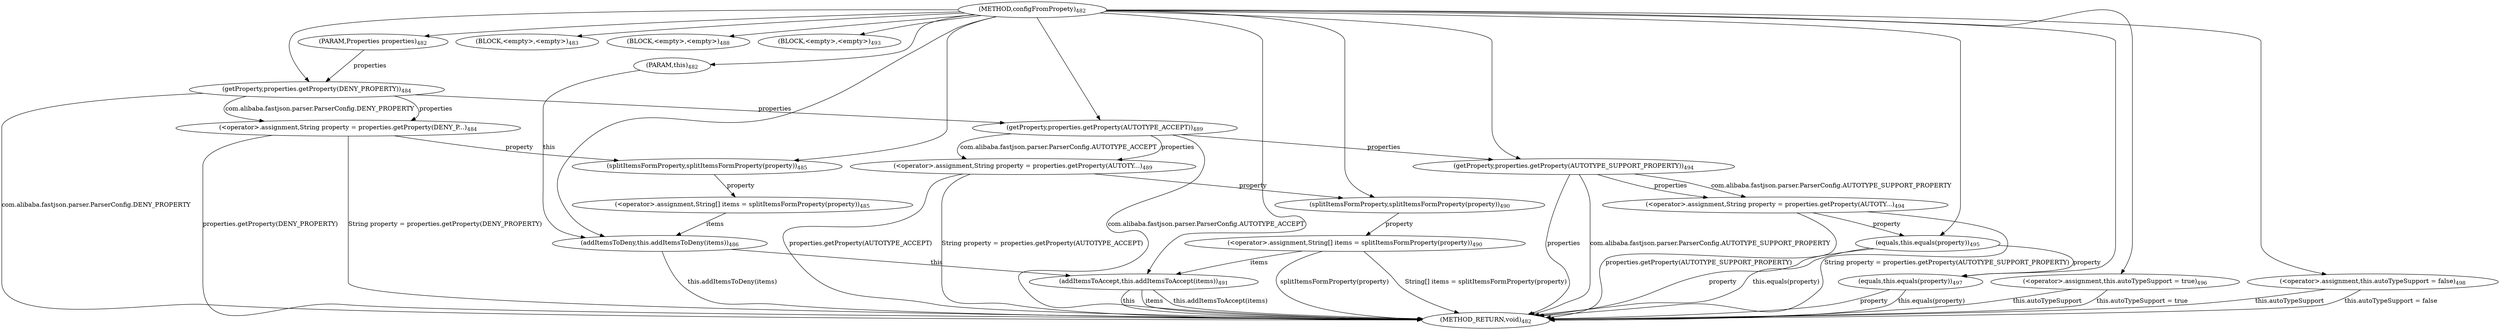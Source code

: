 digraph "configFromPropety" {  
"1216" [label = <(METHOD,configFromPropety)<SUB>482</SUB>> ]
"1281" [label = <(METHOD_RETURN,void)<SUB>482</SUB>> ]
"4" [label = <(PARAM,this)<SUB>482</SUB>> ]
"1217" [label = <(PARAM,Properties properties)<SUB>482</SUB>> ]
"1219" [label = <(BLOCK,&lt;empty&gt;,&lt;empty&gt;)<SUB>483</SUB>> ]
"1235" [label = <(BLOCK,&lt;empty&gt;,&lt;empty&gt;)<SUB>488</SUB>> ]
"1251" [label = <(BLOCK,&lt;empty&gt;,&lt;empty&gt;)<SUB>493</SUB>> ]
"1221" [label = <(&lt;operator&gt;.assignment,String property = properties.getProperty(DENY_P...)<SUB>484</SUB>> ]
"1229" [label = <(&lt;operator&gt;.assignment,String[] items = splitItemsFormProperty(property))<SUB>485</SUB>> ]
"1233" [label = <(addItemsToDeny,this.addItemsToDeny(items))<SUB>486</SUB>> ]
"1237" [label = <(&lt;operator&gt;.assignment,String property = properties.getProperty(AUTOTY...)<SUB>489</SUB>> ]
"1245" [label = <(&lt;operator&gt;.assignment,String[] items = splitItemsFormProperty(property))<SUB>490</SUB>> ]
"1249" [label = <(addItemsToAccept,this.addItemsToAccept(items))<SUB>491</SUB>> ]
"1253" [label = <(&lt;operator&gt;.assignment,String property = properties.getProperty(AUTOTY...)<SUB>494</SUB>> ]
"1221" [label = <(&lt;operator&gt;.assignment,String property = properties.getProperty(DENY_P...)<SUB>484</SUB>> ]
"1221" [label = <(&lt;operator&gt;.assignment,String property = properties.getProperty(DENY_P...)<SUB>484</SUB>> ]
"1229" [label = <(&lt;operator&gt;.assignment,String[] items = splitItemsFormProperty(property))<SUB>485</SUB>> ]
"1229" [label = <(&lt;operator&gt;.assignment,String[] items = splitItemsFormProperty(property))<SUB>485</SUB>> ]
"1233" [label = <(addItemsToDeny,this.addItemsToDeny(items))<SUB>486</SUB>> ]
"1233" [label = <(addItemsToDeny,this.addItemsToDeny(items))<SUB>486</SUB>> ]
"1237" [label = <(&lt;operator&gt;.assignment,String property = properties.getProperty(AUTOTY...)<SUB>489</SUB>> ]
"1237" [label = <(&lt;operator&gt;.assignment,String property = properties.getProperty(AUTOTY...)<SUB>489</SUB>> ]
"1245" [label = <(&lt;operator&gt;.assignment,String[] items = splitItemsFormProperty(property))<SUB>490</SUB>> ]
"1245" [label = <(&lt;operator&gt;.assignment,String[] items = splitItemsFormProperty(property))<SUB>490</SUB>> ]
"1249" [label = <(addItemsToAccept,this.addItemsToAccept(items))<SUB>491</SUB>> ]
"1249" [label = <(addItemsToAccept,this.addItemsToAccept(items))<SUB>491</SUB>> ]
"1253" [label = <(&lt;operator&gt;.assignment,String property = properties.getProperty(AUTOTY...)<SUB>494</SUB>> ]
"1253" [label = <(&lt;operator&gt;.assignment,String property = properties.getProperty(AUTOTY...)<SUB>494</SUB>> ]
"1261" [label = <(equals,this.equals(property))<SUB>495</SUB>> ]
"1223" [label = <(getProperty,properties.getProperty(DENY_PROPERTY))<SUB>484</SUB>> ]
"1223" [label = <(getProperty,properties.getProperty(DENY_PROPERTY))<SUB>484</SUB>> ]
"1231" [label = <(splitItemsFormProperty,splitItemsFormProperty(property))<SUB>485</SUB>> ]
"1239" [label = <(getProperty,properties.getProperty(AUTOTYPE_ACCEPT))<SUB>489</SUB>> ]
"1239" [label = <(getProperty,properties.getProperty(AUTOTYPE_ACCEPT))<SUB>489</SUB>> ]
"1247" [label = <(splitItemsFormProperty,splitItemsFormProperty(property))<SUB>490</SUB>> ]
"1255" [label = <(getProperty,properties.getProperty(AUTOTYPE_SUPPORT_PROPERTY))<SUB>494</SUB>> ]
"1255" [label = <(getProperty,properties.getProperty(AUTOTYPE_SUPPORT_PROPERTY))<SUB>494</SUB>> ]
"1261" [label = <(equals,this.equals(property))<SUB>495</SUB>> ]
"1261" [label = <(equals,this.equals(property))<SUB>495</SUB>> ]
"1265" [label = <(&lt;operator&gt;.assignment,this.autoTypeSupport = true)<SUB>496</SUB>> ]
"1265" [label = <(&lt;operator&gt;.assignment,this.autoTypeSupport = true)<SUB>496</SUB>> ]
"1265" [label = <(&lt;operator&gt;.assignment,this.autoTypeSupport = true)<SUB>496</SUB>> ]
"1271" [label = <(equals,this.equals(property))<SUB>497</SUB>> ]
"1271" [label = <(equals,this.equals(property))<SUB>497</SUB>> ]
"1271" [label = <(equals,this.equals(property))<SUB>497</SUB>> ]
"1275" [label = <(&lt;operator&gt;.assignment,this.autoTypeSupport = false)<SUB>498</SUB>> ]
"1275" [label = <(&lt;operator&gt;.assignment,this.autoTypeSupport = false)<SUB>498</SUB>> ]
"1275" [label = <(&lt;operator&gt;.assignment,this.autoTypeSupport = false)<SUB>498</SUB>> ]
  "1223" -> "1281"  [ label = "com.alibaba.fastjson.parser.ParserConfig.DENY_PROPERTY"] 
  "1221" -> "1281"  [ label = "properties.getProperty(DENY_PROPERTY)"] 
  "1221" -> "1281"  [ label = "String property = properties.getProperty(DENY_PROPERTY)"] 
  "1233" -> "1281"  [ label = "this.addItemsToDeny(items)"] 
  "1239" -> "1281"  [ label = "com.alibaba.fastjson.parser.ParserConfig.AUTOTYPE_ACCEPT"] 
  "1237" -> "1281"  [ label = "properties.getProperty(AUTOTYPE_ACCEPT)"] 
  "1237" -> "1281"  [ label = "String property = properties.getProperty(AUTOTYPE_ACCEPT)"] 
  "1245" -> "1281"  [ label = "splitItemsFormProperty(property)"] 
  "1245" -> "1281"  [ label = "String[] items = splitItemsFormProperty(property)"] 
  "1249" -> "1281"  [ label = "this"] 
  "1249" -> "1281"  [ label = "items"] 
  "1249" -> "1281"  [ label = "this.addItemsToAccept(items)"] 
  "1255" -> "1281"  [ label = "properties"] 
  "1255" -> "1281"  [ label = "com.alibaba.fastjson.parser.ParserConfig.AUTOTYPE_SUPPORT_PROPERTY"] 
  "1253" -> "1281"  [ label = "properties.getProperty(AUTOTYPE_SUPPORT_PROPERTY)"] 
  "1253" -> "1281"  [ label = "String property = properties.getProperty(AUTOTYPE_SUPPORT_PROPERTY)"] 
  "1261" -> "1281"  [ label = "property"] 
  "1261" -> "1281"  [ label = "this.equals(property)"] 
  "1271" -> "1281"  [ label = "property"] 
  "1271" -> "1281"  [ label = "this.equals(property)"] 
  "1275" -> "1281"  [ label = "this.autoTypeSupport"] 
  "1275" -> "1281"  [ label = "this.autoTypeSupport = false"] 
  "1265" -> "1281"  [ label = "this.autoTypeSupport"] 
  "1265" -> "1281"  [ label = "this.autoTypeSupport = true"] 
  "1216" -> "4" 
  "1216" -> "1217" 
  "1216" -> "1219" 
  "1216" -> "1235" 
  "1216" -> "1251" 
  "1223" -> "1221"  [ label = "properties"] 
  "1223" -> "1221"  [ label = "com.alibaba.fastjson.parser.ParserConfig.DENY_PROPERTY"] 
  "1231" -> "1229"  [ label = "property"] 
  "1239" -> "1237"  [ label = "properties"] 
  "1239" -> "1237"  [ label = "com.alibaba.fastjson.parser.ParserConfig.AUTOTYPE_ACCEPT"] 
  "1247" -> "1245"  [ label = "property"] 
  "1255" -> "1253"  [ label = "properties"] 
  "1255" -> "1253"  [ label = "com.alibaba.fastjson.parser.ParserConfig.AUTOTYPE_SUPPORT_PROPERTY"] 
  "4" -> "1233"  [ label = "this"] 
  "1216" -> "1233" 
  "1229" -> "1233"  [ label = "items"] 
  "1233" -> "1249"  [ label = "this"] 
  "1216" -> "1249" 
  "1245" -> "1249"  [ label = "items"] 
  "1217" -> "1223"  [ label = "properties"] 
  "1216" -> "1223" 
  "1221" -> "1231"  [ label = "property"] 
  "1216" -> "1231" 
  "1223" -> "1239"  [ label = "properties"] 
  "1216" -> "1239" 
  "1237" -> "1247"  [ label = "property"] 
  "1216" -> "1247" 
  "1239" -> "1255"  [ label = "properties"] 
  "1216" -> "1255" 
  "1216" -> "1261" 
  "1253" -> "1261"  [ label = "property"] 
  "1216" -> "1265" 
  "1216" -> "1271" 
  "1261" -> "1271"  [ label = "property"] 
  "1216" -> "1275" 
}
